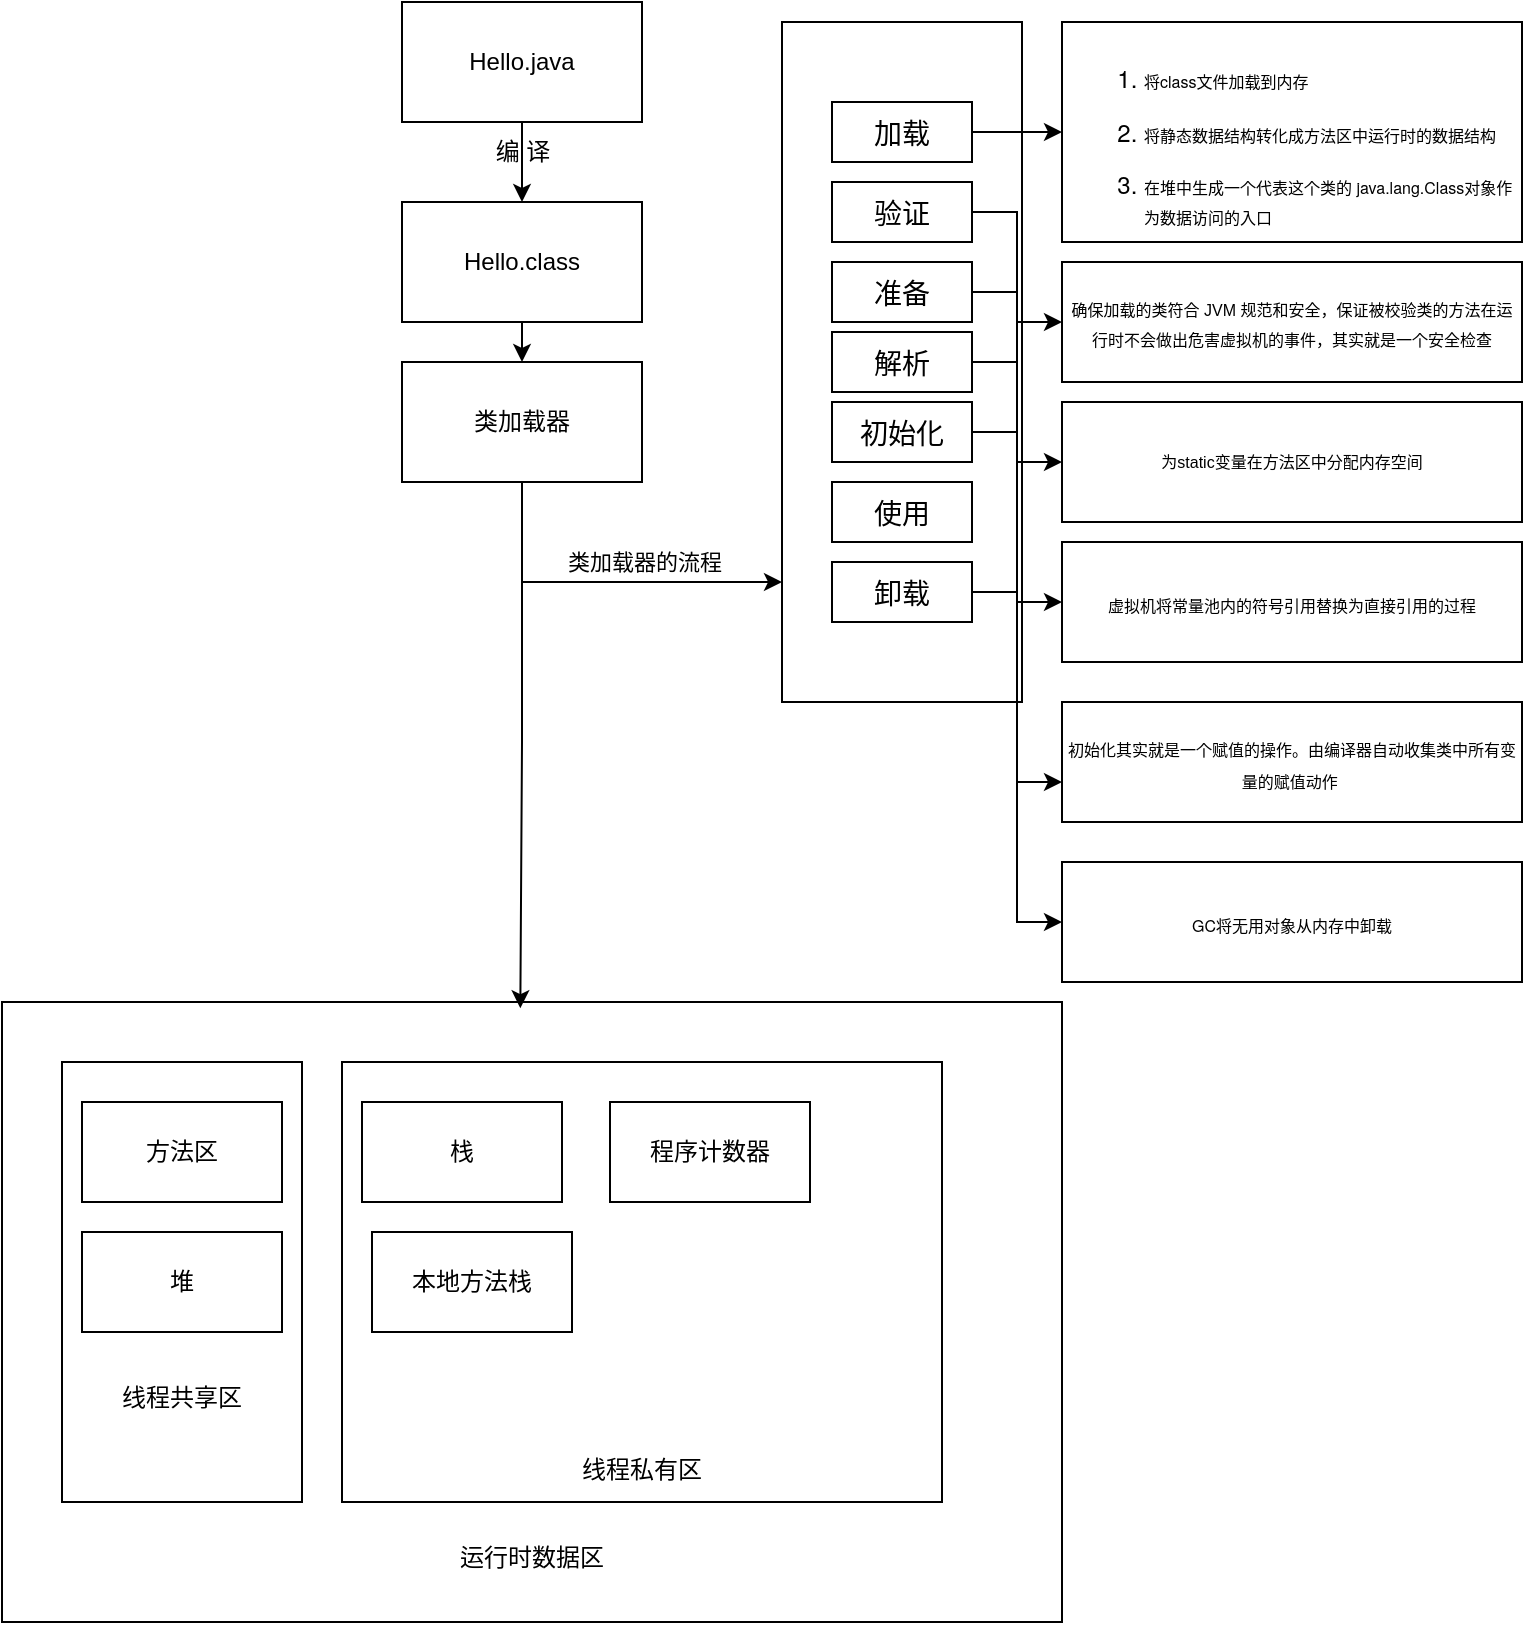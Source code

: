 <mxfile version="26.1.1">
  <diagram id="4JyVuKjJq_khIzKYsT13" name="第 1 页">
    <mxGraphModel dx="1434" dy="746" grid="1" gridSize="10" guides="1" tooltips="1" connect="1" arrows="1" fold="1" page="1" pageScale="1" pageWidth="827" pageHeight="1169" math="0" shadow="0">
      <root>
        <mxCell id="0" />
        <mxCell id="1" parent="0" />
        <mxCell id="H5oc_YNKsA5Ml7sMJRuU-21" style="edgeStyle=orthogonalEdgeStyle;rounded=0;orthogonalLoop=1;jettySize=auto;html=1;exitX=0.5;exitY=1;exitDx=0;exitDy=0;entryX=0.5;entryY=0;entryDx=0;entryDy=0;" edge="1" parent="1" source="H5oc_YNKsA5Ml7sMJRuU-1" target="H5oc_YNKsA5Ml7sMJRuU-2">
          <mxGeometry relative="1" as="geometry" />
        </mxCell>
        <mxCell id="H5oc_YNKsA5Ml7sMJRuU-1" value="Hello.java" style="rounded=0;whiteSpace=wrap;html=1;" vertex="1" parent="1">
          <mxGeometry x="260" y="10" width="120" height="60" as="geometry" />
        </mxCell>
        <mxCell id="H5oc_YNKsA5Ml7sMJRuU-25" style="edgeStyle=orthogonalEdgeStyle;rounded=0;orthogonalLoop=1;jettySize=auto;html=1;exitX=0.5;exitY=1;exitDx=0;exitDy=0;entryX=0.5;entryY=0;entryDx=0;entryDy=0;" edge="1" parent="1" source="H5oc_YNKsA5Ml7sMJRuU-2" target="H5oc_YNKsA5Ml7sMJRuU-3">
          <mxGeometry relative="1" as="geometry" />
        </mxCell>
        <mxCell id="H5oc_YNKsA5Ml7sMJRuU-2" value="Hello.class" style="rounded=0;whiteSpace=wrap;html=1;" vertex="1" parent="1">
          <mxGeometry x="260" y="110" width="120" height="60" as="geometry" />
        </mxCell>
        <mxCell id="H5oc_YNKsA5Ml7sMJRuU-3" value="类加载器" style="rounded=0;whiteSpace=wrap;html=1;" vertex="1" parent="1">
          <mxGeometry x="260" y="190" width="120" height="60" as="geometry" />
        </mxCell>
        <mxCell id="H5oc_YNKsA5Ml7sMJRuU-8" value="&lt;div&gt;&lt;br&gt;&lt;/div&gt;&lt;div&gt;&lt;br&gt;&lt;/div&gt;&lt;div&gt;&lt;br&gt;&lt;/div&gt;&lt;div&gt;&lt;br&gt;&lt;/div&gt;&lt;div&gt;&lt;br&gt;&lt;/div&gt;&lt;div&gt;&lt;br&gt;&lt;/div&gt;&lt;div&gt;&lt;br&gt;&lt;/div&gt;&lt;div&gt;&lt;br&gt;&lt;/div&gt;&lt;div&gt;&lt;br&gt;&lt;/div&gt;&lt;div&gt;&lt;br&gt;&lt;/div&gt;&lt;div&gt;&lt;br&gt;&lt;/div&gt;&lt;div&gt;&lt;br&gt;&lt;/div&gt;&lt;div&gt;&lt;br&gt;&lt;/div&gt;&lt;div&gt;&lt;br&gt;&lt;/div&gt;&lt;div&gt;&lt;br&gt;&lt;/div&gt;&lt;div&gt;&lt;br&gt;&lt;/div&gt;&lt;div&gt;&lt;br&gt;&lt;/div&gt;&lt;div&gt;运行时数据区&lt;/div&gt;" style="rounded=0;whiteSpace=wrap;html=1;" vertex="1" parent="1">
          <mxGeometry x="60" y="510" width="530" height="310" as="geometry" />
        </mxCell>
        <mxCell id="H5oc_YNKsA5Ml7sMJRuU-9" value="&lt;div&gt;&lt;br&gt;&lt;/div&gt;&lt;div&gt;&lt;br&gt;&lt;/div&gt;&lt;div&gt;&lt;br&gt;&lt;/div&gt;&lt;div&gt;&lt;br&gt;&lt;/div&gt;&lt;div&gt;&lt;br&gt;&lt;/div&gt;&lt;div&gt;&lt;br&gt;&lt;/div&gt;&lt;div&gt;&lt;br&gt;&lt;/div&gt;&lt;div&gt;&lt;br&gt;&lt;/div&gt;&lt;div&gt;线程共享区&lt;/div&gt;" style="rounded=0;whiteSpace=wrap;html=1;" vertex="1" parent="1">
          <mxGeometry x="90" y="540" width="120" height="220" as="geometry" />
        </mxCell>
        <mxCell id="H5oc_YNKsA5Ml7sMJRuU-10" value="&lt;div&gt;&lt;br&gt;&lt;/div&gt;&lt;div&gt;&lt;br&gt;&lt;/div&gt;&lt;div&gt;&lt;br&gt;&lt;/div&gt;&lt;div&gt;&lt;br&gt;&lt;/div&gt;&lt;div&gt;&lt;br&gt;&lt;/div&gt;&lt;div&gt;&lt;br&gt;&lt;/div&gt;&lt;div&gt;&lt;br&gt;&lt;/div&gt;&lt;div&gt;&lt;br&gt;&lt;/div&gt;&lt;div&gt;&lt;br&gt;&lt;/div&gt;&lt;div&gt;&lt;br&gt;&lt;/div&gt;&lt;div&gt;&lt;br&gt;&lt;/div&gt;&lt;div&gt;&lt;br&gt;&lt;/div&gt;&lt;div&gt;&lt;br&gt;&lt;/div&gt;&lt;div&gt;线程私有区&lt;/div&gt;" style="rounded=0;whiteSpace=wrap;html=1;" vertex="1" parent="1">
          <mxGeometry x="230" y="540" width="300" height="220" as="geometry" />
        </mxCell>
        <mxCell id="H5oc_YNKsA5Ml7sMJRuU-11" value="方法区" style="rounded=0;whiteSpace=wrap;html=1;" vertex="1" parent="1">
          <mxGeometry x="100" y="560" width="100" height="50" as="geometry" />
        </mxCell>
        <mxCell id="H5oc_YNKsA5Ml7sMJRuU-13" value="堆" style="rounded=0;whiteSpace=wrap;html=1;" vertex="1" parent="1">
          <mxGeometry x="100" y="625" width="100" height="50" as="geometry" />
        </mxCell>
        <mxCell id="H5oc_YNKsA5Ml7sMJRuU-17" value="栈" style="rounded=0;whiteSpace=wrap;html=1;" vertex="1" parent="1">
          <mxGeometry x="240" y="560" width="100" height="50" as="geometry" />
        </mxCell>
        <mxCell id="H5oc_YNKsA5Ml7sMJRuU-18" value="程序计数器" style="rounded=0;whiteSpace=wrap;html=1;" vertex="1" parent="1">
          <mxGeometry x="364" y="560" width="100" height="50" as="geometry" />
        </mxCell>
        <mxCell id="H5oc_YNKsA5Ml7sMJRuU-19" value="本地方法栈" style="rounded=0;whiteSpace=wrap;html=1;" vertex="1" parent="1">
          <mxGeometry x="245" y="625" width="100" height="50" as="geometry" />
        </mxCell>
        <mxCell id="H5oc_YNKsA5Ml7sMJRuU-23" value="编 译" style="text;html=1;align=center;verticalAlign=middle;resizable=0;points=[];autosize=1;strokeColor=none;fillColor=none;" vertex="1" parent="1">
          <mxGeometry x="295" y="70" width="50" height="30" as="geometry" />
        </mxCell>
        <mxCell id="H5oc_YNKsA5Ml7sMJRuU-29" value="&amp;nbsp;" style="rounded=0;whiteSpace=wrap;html=1;" vertex="1" parent="1">
          <mxGeometry x="450" y="20" width="120" height="340" as="geometry" />
        </mxCell>
        <mxCell id="H5oc_YNKsA5Ml7sMJRuU-30" value="" style="endArrow=classic;html=1;rounded=0;" edge="1" parent="1">
          <mxGeometry width="50" height="50" relative="1" as="geometry">
            <mxPoint x="320" y="300" as="sourcePoint" />
            <mxPoint x="450" y="300" as="targetPoint" />
          </mxGeometry>
        </mxCell>
        <mxCell id="H5oc_YNKsA5Ml7sMJRuU-31" value="类加载器的流程" style="edgeLabel;html=1;align=center;verticalAlign=middle;resizable=0;points=[];" vertex="1" connectable="0" parent="H5oc_YNKsA5Ml7sMJRuU-30">
          <mxGeometry x="-0.179" y="-2" relative="1" as="geometry">
            <mxPoint x="7" y="-12" as="offset" />
          </mxGeometry>
        </mxCell>
        <mxCell id="H5oc_YNKsA5Ml7sMJRuU-43" style="edgeStyle=orthogonalEdgeStyle;rounded=0;orthogonalLoop=1;jettySize=auto;html=1;exitX=1;exitY=0.5;exitDx=0;exitDy=0;entryX=0;entryY=0.5;entryDx=0;entryDy=0;" edge="1" parent="1" source="H5oc_YNKsA5Ml7sMJRuU-33" target="H5oc_YNKsA5Ml7sMJRuU-42">
          <mxGeometry relative="1" as="geometry" />
        </mxCell>
        <mxCell id="H5oc_YNKsA5Ml7sMJRuU-33" value="&lt;span style=&quot;font-family: &amp;quot;Helvetica Neue&amp;quot;, Helvetica, Verdana, Arial, sans-serif; font-size: 14px; text-align: left; background-color: rgb(255, 255, 255);&quot;&gt;加载&lt;/span&gt;" style="rounded=0;whiteSpace=wrap;html=1;" vertex="1" parent="1">
          <mxGeometry x="475" y="60" width="70" height="30" as="geometry" />
        </mxCell>
        <mxCell id="H5oc_YNKsA5Ml7sMJRuU-45" style="edgeStyle=orthogonalEdgeStyle;rounded=0;orthogonalLoop=1;jettySize=auto;html=1;exitX=1;exitY=0.5;exitDx=0;exitDy=0;entryX=0;entryY=0.5;entryDx=0;entryDy=0;" edge="1" parent="1" source="H5oc_YNKsA5Ml7sMJRuU-34" target="H5oc_YNKsA5Ml7sMJRuU-44">
          <mxGeometry relative="1" as="geometry" />
        </mxCell>
        <mxCell id="H5oc_YNKsA5Ml7sMJRuU-34" value="&lt;span style=&quot;font-family: &amp;quot;Helvetica Neue&amp;quot;, Helvetica, Verdana, Arial, sans-serif; font-size: 14px; text-align: left; background-color: rgb(255, 255, 255);&quot;&gt;验证&lt;/span&gt;" style="rounded=0;whiteSpace=wrap;html=1;" vertex="1" parent="1">
          <mxGeometry x="475" y="100" width="70" height="30" as="geometry" />
        </mxCell>
        <mxCell id="H5oc_YNKsA5Ml7sMJRuU-47" style="edgeStyle=orthogonalEdgeStyle;rounded=0;orthogonalLoop=1;jettySize=auto;html=1;exitX=1;exitY=0.5;exitDx=0;exitDy=0;entryX=0;entryY=0.5;entryDx=0;entryDy=0;" edge="1" parent="1" source="H5oc_YNKsA5Ml7sMJRuU-37" target="H5oc_YNKsA5Ml7sMJRuU-46">
          <mxGeometry relative="1" as="geometry" />
        </mxCell>
        <mxCell id="H5oc_YNKsA5Ml7sMJRuU-37" value="&lt;span style=&quot;font-family: &amp;quot;Helvetica Neue&amp;quot;, Helvetica, Verdana, Arial, sans-serif; font-size: 14px; text-align: left; background-color: rgb(255, 255, 255);&quot;&gt;准备&lt;/span&gt;" style="rounded=0;whiteSpace=wrap;html=1;" vertex="1" parent="1">
          <mxGeometry x="475" y="140" width="70" height="30" as="geometry" />
        </mxCell>
        <mxCell id="H5oc_YNKsA5Ml7sMJRuU-49" style="edgeStyle=orthogonalEdgeStyle;rounded=0;orthogonalLoop=1;jettySize=auto;html=1;exitX=1;exitY=0.5;exitDx=0;exitDy=0;entryX=0;entryY=0.5;entryDx=0;entryDy=0;" edge="1" parent="1" source="H5oc_YNKsA5Ml7sMJRuU-38" target="H5oc_YNKsA5Ml7sMJRuU-48">
          <mxGeometry relative="1" as="geometry" />
        </mxCell>
        <mxCell id="H5oc_YNKsA5Ml7sMJRuU-38" value="&lt;span style=&quot;font-family: &amp;quot;Helvetica Neue&amp;quot;, Helvetica, Verdana, Arial, sans-serif; font-size: 14px; text-align: left; background-color: rgb(255, 255, 255);&quot;&gt;解析&lt;/span&gt;" style="rounded=0;whiteSpace=wrap;html=1;" vertex="1" parent="1">
          <mxGeometry x="475" y="175" width="70" height="30" as="geometry" />
        </mxCell>
        <mxCell id="H5oc_YNKsA5Ml7sMJRuU-39" value="&lt;span style=&quot;font-family: &amp;quot;Helvetica Neue&amp;quot;, Helvetica, Verdana, Arial, sans-serif; font-size: 14px; text-align: left; background-color: rgb(255, 255, 255);&quot;&gt;初始化&lt;/span&gt;" style="rounded=0;whiteSpace=wrap;html=1;" vertex="1" parent="1">
          <mxGeometry x="475" y="210" width="70" height="30" as="geometry" />
        </mxCell>
        <mxCell id="H5oc_YNKsA5Ml7sMJRuU-52" style="edgeStyle=orthogonalEdgeStyle;rounded=0;orthogonalLoop=1;jettySize=auto;html=1;exitX=1;exitY=0.5;exitDx=0;exitDy=0;entryX=0;entryY=0.5;entryDx=0;entryDy=0;" edge="1" parent="1" source="H5oc_YNKsA5Ml7sMJRuU-40" target="H5oc_YNKsA5Ml7sMJRuU-51">
          <mxGeometry relative="1" as="geometry" />
        </mxCell>
        <mxCell id="H5oc_YNKsA5Ml7sMJRuU-40" value="&lt;span style=&quot;font-family: &amp;quot;Helvetica Neue&amp;quot;, Helvetica, Verdana, Arial, sans-serif; font-size: 14px; text-align: left; background-color: rgb(255, 255, 255);&quot;&gt;卸载&lt;/span&gt;" style="rounded=0;whiteSpace=wrap;html=1;" vertex="1" parent="1">
          <mxGeometry x="475" y="290" width="70" height="30" as="geometry" />
        </mxCell>
        <mxCell id="H5oc_YNKsA5Ml7sMJRuU-41" value="&lt;span style=&quot;font-family: &amp;quot;Helvetica Neue&amp;quot;, Helvetica, Verdana, Arial, sans-serif; font-size: 14px; text-align: left; background-color: rgb(255, 255, 255);&quot;&gt;使用&lt;/span&gt;" style="rounded=0;whiteSpace=wrap;html=1;" vertex="1" parent="1">
          <mxGeometry x="475" y="250" width="70" height="30" as="geometry" />
        </mxCell>
        <mxCell id="H5oc_YNKsA5Ml7sMJRuU-42" value="&lt;div style=&quot;text-align: left;&quot;&gt;&lt;font face=&quot;Helvetica Neue, Helvetica, Verdana, Arial, sans-serif&quot;&gt;&lt;span style=&quot;font-size: 8px;&quot;&gt;&lt;br&gt;&lt;/span&gt;&lt;/font&gt;&lt;/div&gt;&lt;ol style=&quot;margin: 0px; padding: 0px 0px 0px 40px; font-family: &amp;quot;Helvetica Neue&amp;quot;, Helvetica, Verdana, Arial, sans-serif; text-align: left; background-color: rgb(255, 255, 255);&quot; class=&quot;list-paddingleft-2&quot;&gt;&lt;li style=&quot;margin: 0px 0px 1em; padding: 0px; list-style: inherit;&quot;&gt;&lt;p style=&quot;margin: 10px auto; padding: 0px;&quot;&gt;&lt;font style=&quot;font-size: 8px;&quot;&gt;将class文件加载到内存&lt;/font&gt;&lt;/p&gt;&lt;/li&gt;&lt;li style=&quot;margin: 0px 0px 1em; padding: 0px; list-style: inherit;&quot;&gt;&lt;p style=&quot;margin: 10px auto; padding: 0px;&quot;&gt;&lt;font style=&quot;font-size: 8px;&quot;&gt;将静态数据结构转化成方法区中运行时的数据结构&lt;/font&gt;&lt;/p&gt;&lt;/li&gt;&lt;li style=&quot;margin: 0px 0px 1em; padding: 0px; list-style: inherit;&quot;&gt;&lt;p style=&quot;margin: 10px auto; padding: 0px;&quot;&gt;&lt;font style=&quot;font-size: 8px;&quot;&gt;在堆中生成一个代表这个类的 java.lang.Class对象作为数据访问的入口&lt;/font&gt;&lt;/p&gt;&lt;/li&gt;&lt;/ol&gt;" style="rounded=0;whiteSpace=wrap;html=1;" vertex="1" parent="1">
          <mxGeometry x="590" y="20" width="230" height="110" as="geometry" />
        </mxCell>
        <mxCell id="H5oc_YNKsA5Ml7sMJRuU-44" value="&lt;font style=&quot;font-size: 8px;&quot;&gt;确保加载的类符合 JVM 规范和安全，保证被校验类的方法在运行时不会做出危害虚拟机的事件，其实就是一个安全检查&lt;/font&gt;" style="rounded=0;whiteSpace=wrap;html=1;" vertex="1" parent="1">
          <mxGeometry x="590" y="140" width="230" height="60" as="geometry" />
        </mxCell>
        <mxCell id="H5oc_YNKsA5Ml7sMJRuU-46" value="为static变量在方法区中分配内存空间" style="rounded=0;whiteSpace=wrap;html=1;fontSize=8;" vertex="1" parent="1">
          <mxGeometry x="590" y="210" width="230" height="60" as="geometry" />
        </mxCell>
        <mxCell id="H5oc_YNKsA5Ml7sMJRuU-48" value="&lt;span style=&quot;font-family: &amp;quot;Helvetica Neue&amp;quot;, Helvetica, Verdana, Arial, sans-serif; text-align: left; background-color: rgb(255, 255, 255);&quot;&gt;&lt;font style=&quot;font-size: 8px;&quot;&gt;虚拟机将常量池内的符号引用替换为直接引用的过程&lt;/font&gt;&lt;/span&gt;" style="rounded=0;whiteSpace=wrap;html=1;" vertex="1" parent="1">
          <mxGeometry x="590" y="280" width="230" height="60" as="geometry" />
        </mxCell>
        <mxCell id="H5oc_YNKsA5Ml7sMJRuU-50" value="&lt;span style=&quot;font-family: &amp;quot;Helvetica Neue&amp;quot;, Helvetica, Verdana, Arial, sans-serif; text-align: left; background-color: rgb(255, 255, 255);&quot;&gt;&lt;font style=&quot;font-size: 8px;&quot;&gt;初始化其实就是一个赋值的操作。由编译器自动收集类中所有变量的赋值动作&amp;nbsp;&lt;/font&gt;&lt;/span&gt;" style="rounded=0;whiteSpace=wrap;html=1;" vertex="1" parent="1">
          <mxGeometry x="590" y="360" width="230" height="60" as="geometry" />
        </mxCell>
        <mxCell id="H5oc_YNKsA5Ml7sMJRuU-51" value="&lt;span style=&quot;font-family: &amp;quot;Helvetica Neue&amp;quot;, Helvetica, Verdana, Arial, sans-serif; text-align: left; background-color: rgb(255, 255, 255);&quot;&gt;&lt;font style=&quot;font-size: 8px;&quot;&gt;GC将无用对象从内存中卸载&lt;/font&gt;&lt;/span&gt;" style="rounded=0;whiteSpace=wrap;html=1;" vertex="1" parent="1">
          <mxGeometry x="590" y="440" width="230" height="60" as="geometry" />
        </mxCell>
        <mxCell id="H5oc_YNKsA5Ml7sMJRuU-53" style="edgeStyle=orthogonalEdgeStyle;rounded=0;orthogonalLoop=1;jettySize=auto;html=1;exitX=1;exitY=0.5;exitDx=0;exitDy=0;entryX=0;entryY=0.667;entryDx=0;entryDy=0;entryPerimeter=0;" edge="1" parent="1" source="H5oc_YNKsA5Ml7sMJRuU-39" target="H5oc_YNKsA5Ml7sMJRuU-50">
          <mxGeometry relative="1" as="geometry" />
        </mxCell>
        <mxCell id="H5oc_YNKsA5Ml7sMJRuU-55" style="edgeStyle=orthogonalEdgeStyle;rounded=0;orthogonalLoop=1;jettySize=auto;html=1;entryX=0.489;entryY=0.01;entryDx=0;entryDy=0;entryPerimeter=0;" edge="1" parent="1" source="H5oc_YNKsA5Ml7sMJRuU-3" target="H5oc_YNKsA5Ml7sMJRuU-8">
          <mxGeometry relative="1" as="geometry" />
        </mxCell>
      </root>
    </mxGraphModel>
  </diagram>
</mxfile>
